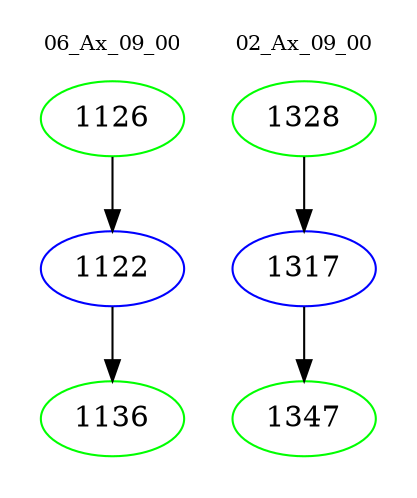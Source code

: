 digraph{
subgraph cluster_0 {
color = white
label = "06_Ax_09_00";
fontsize=10;
T0_1126 [label="1126", color="green"]
T0_1126 -> T0_1122 [color="black"]
T0_1122 [label="1122", color="blue"]
T0_1122 -> T0_1136 [color="black"]
T0_1136 [label="1136", color="green"]
}
subgraph cluster_1 {
color = white
label = "02_Ax_09_00";
fontsize=10;
T1_1328 [label="1328", color="green"]
T1_1328 -> T1_1317 [color="black"]
T1_1317 [label="1317", color="blue"]
T1_1317 -> T1_1347 [color="black"]
T1_1347 [label="1347", color="green"]
}
}
